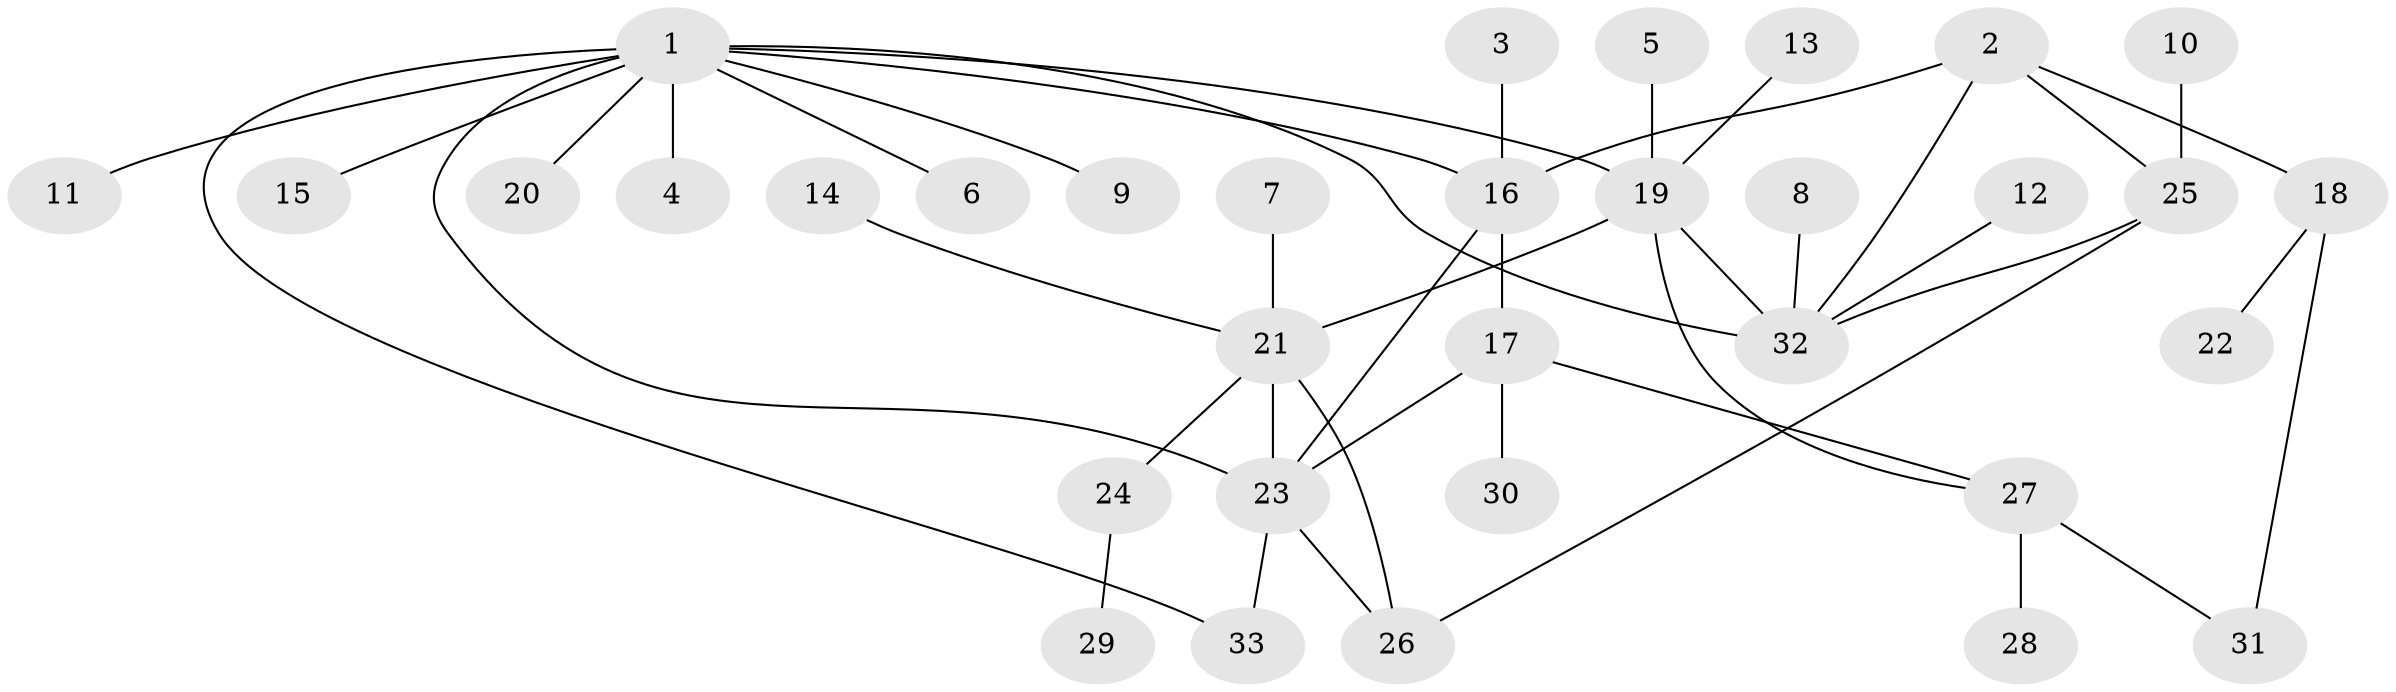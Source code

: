 // original degree distribution, {8: 0.030303030303030304, 7: 0.045454545454545456, 2: 0.19696969696969696, 4: 0.06060606060606061, 6: 0.07575757575757576, 5: 0.015151515151515152, 1: 0.5454545454545454, 3: 0.030303030303030304}
// Generated by graph-tools (version 1.1) at 2025/26/03/09/25 03:26:44]
// undirected, 33 vertices, 43 edges
graph export_dot {
graph [start="1"]
  node [color=gray90,style=filled];
  1;
  2;
  3;
  4;
  5;
  6;
  7;
  8;
  9;
  10;
  11;
  12;
  13;
  14;
  15;
  16;
  17;
  18;
  19;
  20;
  21;
  22;
  23;
  24;
  25;
  26;
  27;
  28;
  29;
  30;
  31;
  32;
  33;
  1 -- 4 [weight=1.0];
  1 -- 6 [weight=1.0];
  1 -- 9 [weight=1.0];
  1 -- 11 [weight=1.0];
  1 -- 15 [weight=1.0];
  1 -- 16 [weight=1.0];
  1 -- 19 [weight=1.0];
  1 -- 20 [weight=1.0];
  1 -- 23 [weight=1.0];
  1 -- 32 [weight=1.0];
  1 -- 33 [weight=1.0];
  2 -- 16 [weight=1.0];
  2 -- 18 [weight=1.0];
  2 -- 25 [weight=1.0];
  2 -- 32 [weight=1.0];
  3 -- 16 [weight=1.0];
  5 -- 19 [weight=1.0];
  7 -- 21 [weight=1.0];
  8 -- 32 [weight=1.0];
  10 -- 25 [weight=1.0];
  12 -- 32 [weight=1.0];
  13 -- 19 [weight=1.0];
  14 -- 21 [weight=1.0];
  16 -- 17 [weight=1.0];
  16 -- 23 [weight=1.0];
  17 -- 23 [weight=1.0];
  17 -- 27 [weight=1.0];
  17 -- 30 [weight=1.0];
  18 -- 22 [weight=1.0];
  18 -- 31 [weight=1.0];
  19 -- 21 [weight=1.0];
  19 -- 27 [weight=2.0];
  19 -- 32 [weight=1.0];
  21 -- 23 [weight=1.0];
  21 -- 24 [weight=1.0];
  21 -- 26 [weight=1.0];
  23 -- 26 [weight=1.0];
  23 -- 33 [weight=1.0];
  24 -- 29 [weight=1.0];
  25 -- 26 [weight=1.0];
  25 -- 32 [weight=1.0];
  27 -- 28 [weight=1.0];
  27 -- 31 [weight=1.0];
}
